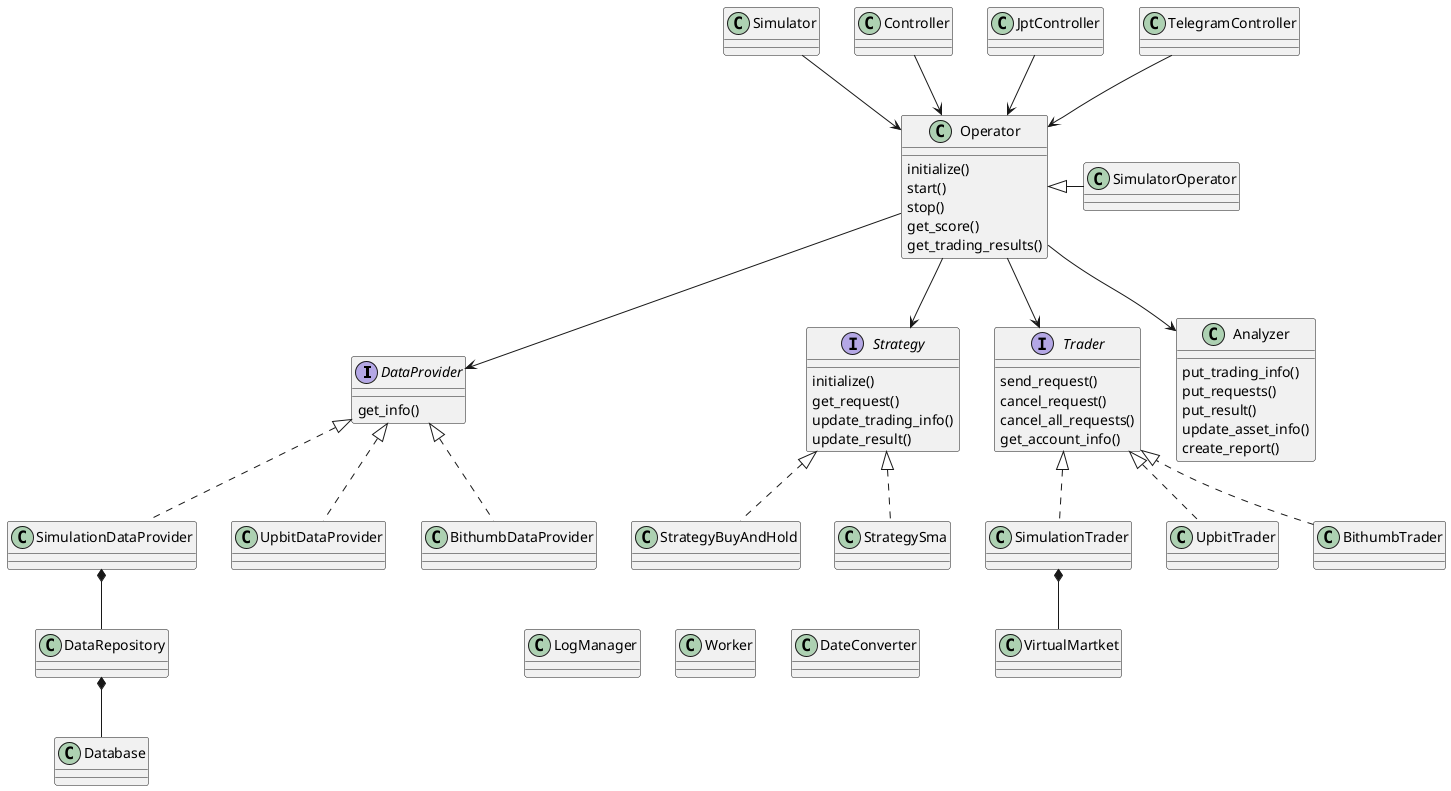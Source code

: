 @startuml

interface DataProvider {
    get_info()
}
interface Strategy {
    initialize()
    get_request()
    update_trading_info()
    update_result()
}
interface Trader {
    send_request()
    cancel_request()
    cancel_all_requests()
    get_account_info()
}
class Operator {
    initialize()
    start()
    stop()
    get_score()
    get_trading_results()
}
class Analyzer {
    put_trading_info()
    put_requests()
    put_result()
    update_asset_info()
    create_report()
}

DataProvider <|.. SimulationDataProvider
DataProvider <|.. UpbitDataProvider
DataProvider <|.. BithumbDataProvider

SimulationDataProvider *-- DataRepository
DataRepository *-- Database

Strategy <|.. StrategyBuyAndHold
Strategy <|.. StrategySma

Trader <|.. SimulationTrader
Trader <|.. UpbitTrader
Trader <|.. BithumbTrader

SimulationTrader *-- VirtualMartket

Operator <|-r- SimulatorOperator

Operator --> DataProvider
Operator --> Strategy
Operator --> Trader
Operator --> Analyzer

Simulator --> Operator
Controller --> Operator
JptController --> Operator
TelegramController --> Operator

StrategyBuyAndHold -[hidden]-> LogManager
StrategyBuyAndHold -[hidden]-> Worker
StrategyBuyAndHold -[hidden]-> DateConverter

@enduml
